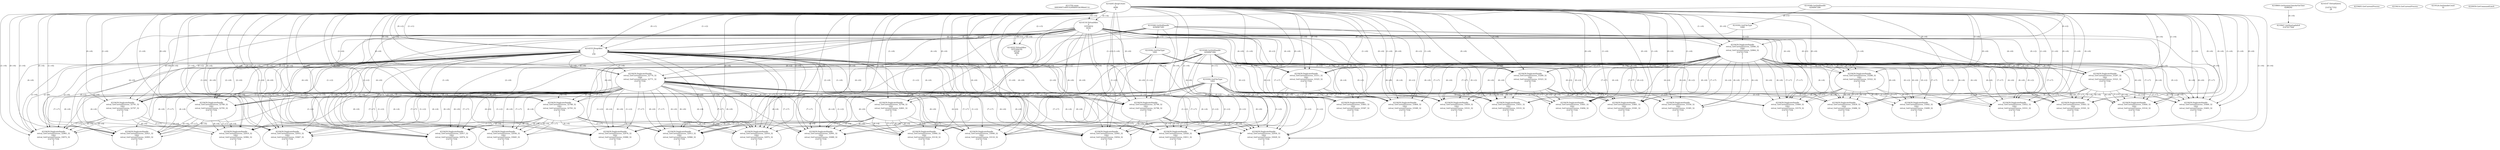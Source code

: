 // Global SCDG with merge call
digraph {
	0 [label="4213792.main
00830007c400142f0fd091bb38bb4114"]
	1 [label="4214265.HeapCreate
1
4096
0"]
	2 [label="4218869.GetSystemTimeAsFileTime
4288292"]
	3 [label="4214116.VirtualAlloc
0
33554432
8192
1"]
	1 -> 3 [label="(1-->4)"]
	1 -> 3 [label="(0-->4)"]
	4 [label="4214147.VirtualQuery

2147417352
28"]
	5 [label="4214222.VirtualAlloc
3255304192
65536
4096
4"]
	3 -> 5 [label="(0-->1)"]
	1 -> 5 [label="(2-->3)"]
	3 -> 5 [label="(0-->0)"]
	6 [label="4219047.GetStartupInfoA
2147417564"]
	2 -> 6 [label="(0-->0)"]
	7 [label="4219368.GetStdHandle
4294967286"]
	8 [label="4219392.GetFileType
1000"]
	7 -> 8 [label="(0-->1)"]
	9 [label="4219405.GetCurrentProcess
"]
	10 [label="4219414.GetCurrentProcess
"]
	11 [label="4219439.DuplicateHandle
retval_GetCurrentProcess_32846_32
1000
retval_GetCurrentProcess_32864_32
2147417556
0
1
2"]
	7 -> 11 [label="(0-->2)"]
	8 -> 11 [label="(1-->2)"]
	1 -> 11 [label="(1-->6)"]
	1 -> 11 [label="(0-->6)"]
	3 -> 11 [label="(4-->6)"]
	12 [label="4219368.GetStdHandle
4294967285"]
	13 [label="4219392.GetFileType
1001"]
	12 -> 13 [label="(0-->1)"]
	14 [label="4219439.DuplicateHandle
retval_GetCurrentProcess_33287_32
1001
retval_GetCurrentProcess_33321_32
2147417556
0
1
2"]
	12 -> 14 [label="(0-->2)"]
	13 -> 14 [label="(1-->2)"]
	11 -> 14 [label="(4-->4)"]
	1 -> 14 [label="(1-->6)"]
	1 -> 14 [label="(0-->6)"]
	3 -> 14 [label="(4-->6)"]
	11 -> 14 [label="(6-->6)"]
	11 -> 14 [label="(7-->7)"]
	15 [label="4219368.GetStdHandle
4294967284"]
	16 [label="4219392.GetFileType
1002"]
	15 -> 16 [label="(0-->1)"]
	17 [label="4219439.DuplicateHandle
retval_GetCurrentProcess_33452_32
1002
retval_GetCurrentProcess_33551_32
2147417556
0
1
2"]
	15 -> 17 [label="(0-->2)"]
	16 -> 17 [label="(1-->2)"]
	11 -> 17 [label="(4-->4)"]
	14 -> 17 [label="(4-->4)"]
	1 -> 17 [label="(1-->6)"]
	1 -> 17 [label="(0-->6)"]
	3 -> 17 [label="(4-->6)"]
	11 -> 17 [label="(6-->6)"]
	14 -> 17 [label="(6-->6)"]
	11 -> 17 [label="(7-->7)"]
	14 -> 17 [label="(7-->7)"]
	18 [label="4219524.SetHandleCount
32"]
	19 [label="4220059.GetCommandLineA
"]
	20 [label="4219439.DuplicateHandle
retval_GetCurrentProcess_33440_32
1002
retval_GetCurrentProcess_33493_32
2147417556
0
1
2"]
	15 -> 20 [label="(0-->2)"]
	16 -> 20 [label="(1-->2)"]
	11 -> 20 [label="(4-->4)"]
	14 -> 20 [label="(4-->4)"]
	1 -> 20 [label="(1-->6)"]
	1 -> 20 [label="(0-->6)"]
	3 -> 20 [label="(4-->6)"]
	11 -> 20 [label="(6-->6)"]
	14 -> 20 [label="(6-->6)"]
	11 -> 20 [label="(7-->7)"]
	14 -> 20 [label="(7-->7)"]
	21 [label="4219439.DuplicateHandle
retval_GetCurrentProcess_33356_32
1002
retval_GetCurrentProcess_33385_32
2147417556
0
1
2"]
	15 -> 21 [label="(0-->2)"]
	16 -> 21 [label="(1-->2)"]
	11 -> 21 [label="(4-->4)"]
	1 -> 21 [label="(1-->6)"]
	1 -> 21 [label="(0-->6)"]
	3 -> 21 [label="(4-->6)"]
	11 -> 21 [label="(6-->6)"]
	11 -> 21 [label="(7-->7)"]
	22 [label="4214333.HeapAlloc
1
1
256"]
	1 -> 22 [label="(1-->1)"]
	1 -> 22 [label="(0-->1)"]
	3 -> 22 [label="(4-->1)"]
	1 -> 22 [label="(1-->2)"]
	1 -> 22 [label="(0-->2)"]
	3 -> 22 [label="(4-->2)"]
	23 [label="4219439.DuplicateHandle
retval_GetCurrentProcess_32770_32
1000
retval_GetCurrentProcess_32771_32
2147417556
0
1
2"]
	7 -> 23 [label="(0-->2)"]
	8 -> 23 [label="(1-->2)"]
	1 -> 23 [label="(1-->6)"]
	1 -> 23 [label="(0-->6)"]
	3 -> 23 [label="(4-->6)"]
	22 -> 23 [label="(1-->6)"]
	22 -> 23 [label="(2-->6)"]
	24 [label="4219439.DuplicateHandle
retval_GetCurrentProcess_32788_32
1001
retval_GetCurrentProcess_32793_32
2147417556
0
1
2"]
	12 -> 24 [label="(0-->2)"]
	13 -> 24 [label="(1-->2)"]
	23 -> 24 [label="(4-->4)"]
	1 -> 24 [label="(1-->6)"]
	1 -> 24 [label="(0-->6)"]
	3 -> 24 [label="(4-->6)"]
	22 -> 24 [label="(1-->6)"]
	22 -> 24 [label="(2-->6)"]
	23 -> 24 [label="(6-->6)"]
	23 -> 24 [label="(7-->7)"]
	25 [label="4219439.DuplicateHandle
retval_GetCurrentProcess_32916_32
1002
retval_GetCurrentProcess_32972_32
2147417556
0
1
2"]
	15 -> 25 [label="(0-->2)"]
	16 -> 25 [label="(1-->2)"]
	23 -> 25 [label="(4-->4)"]
	24 -> 25 [label="(4-->4)"]
	1 -> 25 [label="(1-->6)"]
	1 -> 25 [label="(0-->6)"]
	3 -> 25 [label="(4-->6)"]
	22 -> 25 [label="(1-->6)"]
	22 -> 25 [label="(2-->6)"]
	23 -> 25 [label="(6-->6)"]
	24 -> 25 [label="(6-->6)"]
	23 -> 25 [label="(7-->7)"]
	24 -> 25 [label="(7-->7)"]
	26 [label="4219439.DuplicateHandle
retval_GetCurrentProcess_32917_32
1002
retval_GetCurrentProcess_32974_32
2147417556
0
1
2"]
	15 -> 26 [label="(0-->2)"]
	16 -> 26 [label="(1-->2)"]
	23 -> 26 [label="(4-->4)"]
	24 -> 26 [label="(4-->4)"]
	1 -> 26 [label="(1-->6)"]
	1 -> 26 [label="(0-->6)"]
	3 -> 26 [label="(4-->6)"]
	22 -> 26 [label="(1-->6)"]
	22 -> 26 [label="(2-->6)"]
	23 -> 26 [label="(6-->6)"]
	24 -> 26 [label="(6-->6)"]
	23 -> 26 [label="(7-->7)"]
	24 -> 26 [label="(7-->7)"]
	27 [label="4219439.DuplicateHandle
retval_GetCurrentProcess_32790_32
1001
retval_GetCurrentProcess_32796_32
2147417556
0
1
2"]
	12 -> 27 [label="(0-->2)"]
	13 -> 27 [label="(1-->2)"]
	23 -> 27 [label="(4-->4)"]
	1 -> 27 [label="(1-->6)"]
	1 -> 27 [label="(0-->6)"]
	3 -> 27 [label="(4-->6)"]
	22 -> 27 [label="(1-->6)"]
	22 -> 27 [label="(2-->6)"]
	23 -> 27 [label="(6-->6)"]
	23 -> 27 [label="(7-->7)"]
	28 [label="4219439.DuplicateHandle
retval_GetCurrentProcess_32926_32
1002
retval_GetCurrentProcess_33011_32
2147417556
0
1
2"]
	15 -> 28 [label="(0-->2)"]
	16 -> 28 [label="(1-->2)"]
	23 -> 28 [label="(4-->4)"]
	27 -> 28 [label="(4-->4)"]
	1 -> 28 [label="(1-->6)"]
	1 -> 28 [label="(0-->6)"]
	3 -> 28 [label="(4-->6)"]
	22 -> 28 [label="(1-->6)"]
	22 -> 28 [label="(2-->6)"]
	23 -> 28 [label="(6-->6)"]
	27 -> 28 [label="(6-->6)"]
	23 -> 28 [label="(7-->7)"]
	27 -> 28 [label="(7-->7)"]
	29 [label="4219439.DuplicateHandle
retval_GetCurrentProcess_32913_32
1002
retval_GetCurrentProcess_32966_32
2147417556
0
1
2"]
	15 -> 29 [label="(0-->2)"]
	16 -> 29 [label="(1-->2)"]
	23 -> 29 [label="(4-->4)"]
	24 -> 29 [label="(4-->4)"]
	1 -> 29 [label="(1-->6)"]
	1 -> 29 [label="(0-->6)"]
	3 -> 29 [label="(4-->6)"]
	22 -> 29 [label="(1-->6)"]
	22 -> 29 [label="(2-->6)"]
	23 -> 29 [label="(6-->6)"]
	24 -> 29 [label="(6-->6)"]
	23 -> 29 [label="(7-->7)"]
	24 -> 29 [label="(7-->7)"]
	30 [label="4219439.DuplicateHandle
retval_GetCurrentProcess_32930_32
1002
retval_GetCurrentProcess_33029_32
2147417556
0
1
2"]
	15 -> 30 [label="(0-->2)"]
	16 -> 30 [label="(1-->2)"]
	23 -> 30 [label="(4-->4)"]
	27 -> 30 [label="(4-->4)"]
	1 -> 30 [label="(1-->6)"]
	1 -> 30 [label="(0-->6)"]
	3 -> 30 [label="(4-->6)"]
	22 -> 30 [label="(1-->6)"]
	22 -> 30 [label="(2-->6)"]
	23 -> 30 [label="(6-->6)"]
	27 -> 30 [label="(6-->6)"]
	23 -> 30 [label="(7-->7)"]
	27 -> 30 [label="(7-->7)"]
	31 [label="4219439.DuplicateHandle
retval_GetCurrentProcess_32936_32
1002
retval_GetCurrentProcess_33045_32
2147417556
0
1
2"]
	15 -> 31 [label="(0-->2)"]
	16 -> 31 [label="(1-->2)"]
	23 -> 31 [label="(4-->4)"]
	24 -> 31 [label="(4-->4)"]
	1 -> 31 [label="(1-->6)"]
	1 -> 31 [label="(0-->6)"]
	3 -> 31 [label="(4-->6)"]
	22 -> 31 [label="(1-->6)"]
	22 -> 31 [label="(2-->6)"]
	23 -> 31 [label="(6-->6)"]
	24 -> 31 [label="(6-->6)"]
	23 -> 31 [label="(7-->7)"]
	24 -> 31 [label="(7-->7)"]
	32 [label="4219439.DuplicateHandle
retval_GetCurrentProcess_32789_32
1001
retval_GetCurrentProcess_32795_32
2147417556
0
1
2"]
	12 -> 32 [label="(0-->2)"]
	13 -> 32 [label="(1-->2)"]
	23 -> 32 [label="(4-->4)"]
	1 -> 32 [label="(1-->6)"]
	1 -> 32 [label="(0-->6)"]
	3 -> 32 [label="(4-->6)"]
	22 -> 32 [label="(1-->6)"]
	22 -> 32 [label="(2-->6)"]
	23 -> 32 [label="(6-->6)"]
	23 -> 32 [label="(7-->7)"]
	33 [label="4219439.DuplicateHandle
retval_GetCurrentProcess_32919_32
1002
retval_GetCurrentProcess_32982_32
2147417556
0
1
2"]
	15 -> 33 [label="(0-->2)"]
	16 -> 33 [label="(1-->2)"]
	23 -> 33 [label="(4-->4)"]
	32 -> 33 [label="(4-->4)"]
	1 -> 33 [label="(1-->6)"]
	1 -> 33 [label="(0-->6)"]
	3 -> 33 [label="(4-->6)"]
	22 -> 33 [label="(1-->6)"]
	22 -> 33 [label="(2-->6)"]
	23 -> 33 [label="(6-->6)"]
	32 -> 33 [label="(6-->6)"]
	23 -> 33 [label="(7-->7)"]
	32 -> 33 [label="(7-->7)"]
	34 [label="4219439.DuplicateHandle
retval_GetCurrentProcess_32921_32
1002
retval_GetCurrentProcess_32993_32
2147417556
0
1
2"]
	15 -> 34 [label="(0-->2)"]
	16 -> 34 [label="(1-->2)"]
	23 -> 34 [label="(4-->4)"]
	32 -> 34 [label="(4-->4)"]
	1 -> 34 [label="(1-->6)"]
	1 -> 34 [label="(0-->6)"]
	3 -> 34 [label="(4-->6)"]
	22 -> 34 [label="(1-->6)"]
	22 -> 34 [label="(2-->6)"]
	23 -> 34 [label="(6-->6)"]
	32 -> 34 [label="(6-->6)"]
	23 -> 34 [label="(7-->7)"]
	32 -> 34 [label="(7-->7)"]
	35 [label="4219439.DuplicateHandle
retval_GetCurrentProcess_32945_32
1002
retval_GetCurrentProcess_33054_32
2147417556
0
1
2"]
	15 -> 35 [label="(0-->2)"]
	16 -> 35 [label="(1-->2)"]
	23 -> 35 [label="(4-->4)"]
	27 -> 35 [label="(4-->4)"]
	1 -> 35 [label="(1-->6)"]
	1 -> 35 [label="(0-->6)"]
	3 -> 35 [label="(4-->6)"]
	22 -> 35 [label="(1-->6)"]
	22 -> 35 [label="(2-->6)"]
	23 -> 35 [label="(6-->6)"]
	27 -> 35 [label="(6-->6)"]
	23 -> 35 [label="(7-->7)"]
	27 -> 35 [label="(7-->7)"]
	36 [label="4219439.DuplicateHandle
retval_GetCurrentProcess_32794_32
1001
retval_GetCurrentProcess_32801_32
2147417556
0
1
2"]
	12 -> 36 [label="(0-->2)"]
	13 -> 36 [label="(1-->2)"]
	23 -> 36 [label="(4-->4)"]
	1 -> 36 [label="(1-->6)"]
	1 -> 36 [label="(0-->6)"]
	3 -> 36 [label="(4-->6)"]
	22 -> 36 [label="(1-->6)"]
	22 -> 36 [label="(2-->6)"]
	23 -> 36 [label="(6-->6)"]
	23 -> 36 [label="(7-->7)"]
	37 [label="4219439.DuplicateHandle
retval_GetCurrentProcess_32976_32
1002
retval_GetCurrentProcess_33080_32
2147417556
0
1
2"]
	15 -> 37 [label="(0-->2)"]
	16 -> 37 [label="(1-->2)"]
	23 -> 37 [label="(4-->4)"]
	36 -> 37 [label="(4-->4)"]
	1 -> 37 [label="(1-->6)"]
	1 -> 37 [label="(0-->6)"]
	3 -> 37 [label="(4-->6)"]
	22 -> 37 [label="(1-->6)"]
	22 -> 37 [label="(2-->6)"]
	23 -> 37 [label="(6-->6)"]
	36 -> 37 [label="(6-->6)"]
	23 -> 37 [label="(7-->7)"]
	36 -> 37 [label="(7-->7)"]
	38 [label="4219439.DuplicateHandle
retval_GetCurrentProcess_32991_32
1002
retval_GetCurrentProcess_33089_32
2147417556
0
1
2"]
	15 -> 38 [label="(0-->2)"]
	16 -> 38 [label="(1-->2)"]
	23 -> 38 [label="(4-->4)"]
	36 -> 38 [label="(4-->4)"]
	1 -> 38 [label="(1-->6)"]
	1 -> 38 [label="(0-->6)"]
	3 -> 38 [label="(4-->6)"]
	22 -> 38 [label="(1-->6)"]
	22 -> 38 [label="(2-->6)"]
	23 -> 38 [label="(6-->6)"]
	36 -> 38 [label="(6-->6)"]
	23 -> 38 [label="(7-->7)"]
	36 -> 38 [label="(7-->7)"]
	39 [label="4219439.DuplicateHandle
retval_GetCurrentProcess_33060_32
1002
retval_GetCurrentProcess_33118_32
2147417556
0
1
2"]
	15 -> 39 [label="(0-->2)"]
	16 -> 39 [label="(1-->2)"]
	23 -> 39 [label="(4-->4)"]
	36 -> 39 [label="(4-->4)"]
	1 -> 39 [label="(1-->6)"]
	1 -> 39 [label="(0-->6)"]
	3 -> 39 [label="(4-->6)"]
	22 -> 39 [label="(1-->6)"]
	22 -> 39 [label="(2-->6)"]
	23 -> 39 [label="(6-->6)"]
	36 -> 39 [label="(6-->6)"]
	23 -> 39 [label="(7-->7)"]
	36 -> 39 [label="(7-->7)"]
	40 [label="4219439.DuplicateHandle
retval_GetCurrentProcess_32791_32
1001
retval_GetCurrentProcess_32797_32
2147417556
0
1
2"]
	12 -> 40 [label="(0-->2)"]
	13 -> 40 [label="(1-->2)"]
	23 -> 40 [label="(4-->4)"]
	1 -> 40 [label="(1-->6)"]
	1 -> 40 [label="(0-->6)"]
	3 -> 40 [label="(4-->6)"]
	22 -> 40 [label="(1-->6)"]
	22 -> 40 [label="(2-->6)"]
	23 -> 40 [label="(6-->6)"]
	23 -> 40 [label="(7-->7)"]
	41 [label="4219439.DuplicateHandle
retval_GetCurrentProcess_32955_32
1002
retval_GetCurrentProcess_33067_32
2147417556
0
1
2"]
	15 -> 41 [label="(0-->2)"]
	16 -> 41 [label="(1-->2)"]
	23 -> 41 [label="(4-->4)"]
	40 -> 41 [label="(4-->4)"]
	1 -> 41 [label="(1-->6)"]
	1 -> 41 [label="(0-->6)"]
	3 -> 41 [label="(4-->6)"]
	22 -> 41 [label="(1-->6)"]
	22 -> 41 [label="(2-->6)"]
	23 -> 41 [label="(6-->6)"]
	40 -> 41 [label="(6-->6)"]
	23 -> 41 [label="(7-->7)"]
	40 -> 41 [label="(7-->7)"]
	42 [label="4219439.DuplicateHandle
retval_GetCurrentProcess_32965_32
1002
retval_GetCurrentProcess_33072_32
2147417556
0
1
2"]
	15 -> 42 [label="(0-->2)"]
	16 -> 42 [label="(1-->2)"]
	23 -> 42 [label="(4-->4)"]
	40 -> 42 [label="(4-->4)"]
	1 -> 42 [label="(1-->6)"]
	1 -> 42 [label="(0-->6)"]
	3 -> 42 [label="(4-->6)"]
	22 -> 42 [label="(1-->6)"]
	22 -> 42 [label="(2-->6)"]
	23 -> 42 [label="(6-->6)"]
	40 -> 42 [label="(6-->6)"]
	23 -> 42 [label="(7-->7)"]
	40 -> 42 [label="(7-->7)"]
	43 [label="4219439.DuplicateHandle
retval_GetCurrentProcess_33040_32
1002
retval_GetCurrentProcess_33110_32
2147417556
0
1
2"]
	15 -> 43 [label="(0-->2)"]
	16 -> 43 [label="(1-->2)"]
	23 -> 43 [label="(4-->4)"]
	36 -> 43 [label="(4-->4)"]
	1 -> 43 [label="(1-->6)"]
	1 -> 43 [label="(0-->6)"]
	3 -> 43 [label="(4-->6)"]
	22 -> 43 [label="(1-->6)"]
	22 -> 43 [label="(2-->6)"]
	23 -> 43 [label="(6-->6)"]
	36 -> 43 [label="(6-->6)"]
	23 -> 43 [label="(7-->7)"]
	36 -> 43 [label="(7-->7)"]
	44 [label="4219439.DuplicateHandle
retval_GetCurrentProcess_33288_32
1001
retval_GetCurrentProcess_33322_32
2147417556
0
1
2"]
	12 -> 44 [label="(0-->2)"]
	13 -> 44 [label="(1-->2)"]
	11 -> 44 [label="(4-->4)"]
	1 -> 44 [label="(1-->6)"]
	1 -> 44 [label="(0-->6)"]
	3 -> 44 [label="(4-->6)"]
	11 -> 44 [label="(6-->6)"]
	11 -> 44 [label="(7-->7)"]
	45 [label="4219439.DuplicateHandle
retval_GetCurrentProcess_33439_32
1002
retval_GetCurrentProcess_33486_32
2147417556
0
1
2"]
	15 -> 45 [label="(0-->2)"]
	16 -> 45 [label="(1-->2)"]
	11 -> 45 [label="(4-->4)"]
	44 -> 45 [label="(4-->4)"]
	1 -> 45 [label="(1-->6)"]
	1 -> 45 [label="(0-->6)"]
	3 -> 45 [label="(4-->6)"]
	11 -> 45 [label="(6-->6)"]
	44 -> 45 [label="(6-->6)"]
	11 -> 45 [label="(7-->7)"]
	44 -> 45 [label="(7-->7)"]
	46 [label="4219439.DuplicateHandle
retval_GetCurrentProcess_33442_32
1002
retval_GetCurrentProcess_33499_32
2147417556
0
1
2"]
	15 -> 46 [label="(0-->2)"]
	16 -> 46 [label="(1-->2)"]
	11 -> 46 [label="(4-->4)"]
	44 -> 46 [label="(4-->4)"]
	1 -> 46 [label="(1-->6)"]
	1 -> 46 [label="(0-->6)"]
	3 -> 46 [label="(4-->6)"]
	11 -> 46 [label="(6-->6)"]
	44 -> 46 [label="(6-->6)"]
	11 -> 46 [label="(7-->7)"]
	44 -> 46 [label="(7-->7)"]
	47 [label="4219439.DuplicateHandle
retval_GetCurrentProcess_33289_32
1001
retval_GetCurrentProcess_33323_32
2147417556
0
1
2"]
	12 -> 47 [label="(0-->2)"]
	13 -> 47 [label="(1-->2)"]
	11 -> 47 [label="(4-->4)"]
	1 -> 47 [label="(1-->6)"]
	1 -> 47 [label="(0-->6)"]
	3 -> 47 [label="(4-->6)"]
	11 -> 47 [label="(6-->6)"]
	11 -> 47 [label="(7-->7)"]
	48 [label="4219439.DuplicateHandle
retval_GetCurrentProcess_33450_32
1002
retval_GetCurrentProcess_33531_32
2147417556
0
1
2"]
	15 -> 48 [label="(0-->2)"]
	16 -> 48 [label="(1-->2)"]
	11 -> 48 [label="(4-->4)"]
	47 -> 48 [label="(4-->4)"]
	1 -> 48 [label="(1-->6)"]
	1 -> 48 [label="(0-->6)"]
	3 -> 48 [label="(4-->6)"]
	11 -> 48 [label="(6-->6)"]
	47 -> 48 [label="(6-->6)"]
	11 -> 48 [label="(7-->7)"]
	47 -> 48 [label="(7-->7)"]
	49 [label="4219439.DuplicateHandle
retval_GetCurrentProcess_33451_32
1002
retval_GetCurrentProcess_33533_32
2147417556
0
1
2"]
	15 -> 49 [label="(0-->2)"]
	16 -> 49 [label="(1-->2)"]
	11 -> 49 [label="(4-->4)"]
	47 -> 49 [label="(4-->4)"]
	1 -> 49 [label="(1-->6)"]
	1 -> 49 [label="(0-->6)"]
	3 -> 49 [label="(4-->6)"]
	11 -> 49 [label="(6-->6)"]
	47 -> 49 [label="(6-->6)"]
	11 -> 49 [label="(7-->7)"]
	47 -> 49 [label="(7-->7)"]
	50 [label="4219439.DuplicateHandle
retval_GetCurrentProcess_33441_32
1002
retval_GetCurrentProcess_33494_32
2147417556
0
1
2"]
	15 -> 50 [label="(0-->2)"]
	16 -> 50 [label="(1-->2)"]
	11 -> 50 [label="(4-->4)"]
	47 -> 50 [label="(4-->4)"]
	1 -> 50 [label="(1-->6)"]
	1 -> 50 [label="(0-->6)"]
	3 -> 50 [label="(4-->6)"]
	11 -> 50 [label="(6-->6)"]
	47 -> 50 [label="(6-->6)"]
	11 -> 50 [label="(7-->7)"]
	47 -> 50 [label="(7-->7)"]
	51 [label="4219439.DuplicateHandle
retval_GetCurrentProcess_33443_32
1002
retval_GetCurrentProcess_33501_32
2147417556
0
1
2"]
	15 -> 51 [label="(0-->2)"]
	16 -> 51 [label="(1-->2)"]
	11 -> 51 [label="(4-->4)"]
	14 -> 51 [label="(4-->4)"]
	1 -> 51 [label="(1-->6)"]
	1 -> 51 [label="(0-->6)"]
	3 -> 51 [label="(4-->6)"]
	11 -> 51 [label="(6-->6)"]
	14 -> 51 [label="(6-->6)"]
	11 -> 51 [label="(7-->7)"]
	14 -> 51 [label="(7-->7)"]
	52 [label="4219439.DuplicateHandle
retval_GetCurrentProcess_33461_32
1002
retval_GetCurrentProcess_33581_32
2147417556
0
1
2"]
	15 -> 52 [label="(0-->2)"]
	16 -> 52 [label="(1-->2)"]
	11 -> 52 [label="(4-->4)"]
	47 -> 52 [label="(4-->4)"]
	1 -> 52 [label="(1-->6)"]
	1 -> 52 [label="(0-->6)"]
	3 -> 52 [label="(4-->6)"]
	11 -> 52 [label="(6-->6)"]
	47 -> 52 [label="(6-->6)"]
	11 -> 52 [label="(7-->7)"]
	47 -> 52 [label="(7-->7)"]
	53 [label="4219439.DuplicateHandle
retval_GetCurrentProcess_33460_32
1002
retval_GetCurrentProcess_33579_32
2147417556
0
1
2"]
	15 -> 53 [label="(0-->2)"]
	16 -> 53 [label="(1-->2)"]
	11 -> 53 [label="(4-->4)"]
	44 -> 53 [label="(4-->4)"]
	1 -> 53 [label="(1-->6)"]
	1 -> 53 [label="(0-->6)"]
	3 -> 53 [label="(4-->6)"]
	11 -> 53 [label="(6-->6)"]
	44 -> 53 [label="(6-->6)"]
	11 -> 53 [label="(7-->7)"]
	44 -> 53 [label="(7-->7)"]
	54 [label="4219439.DuplicateHandle
retval_GetCurrentProcess_33444_32
1002
retval_GetCurrentProcess_33516_32
2147417556
0
1
2"]
	15 -> 54 [label="(0-->2)"]
	16 -> 54 [label="(1-->2)"]
	11 -> 54 [label="(4-->4)"]
	14 -> 54 [label="(4-->4)"]
	1 -> 54 [label="(1-->6)"]
	1 -> 54 [label="(0-->6)"]
	3 -> 54 [label="(4-->6)"]
	11 -> 54 [label="(6-->6)"]
	14 -> 54 [label="(6-->6)"]
	11 -> 54 [label="(7-->7)"]
	14 -> 54 [label="(7-->7)"]
	55 [label="4219439.DuplicateHandle
retval_GetCurrentProcess_33311_32
1001
retval_GetCurrentProcess_33325_32
2147417556
0
1
2"]
	12 -> 55 [label="(0-->2)"]
	13 -> 55 [label="(1-->2)"]
	11 -> 55 [label="(4-->4)"]
	1 -> 55 [label="(1-->6)"]
	1 -> 55 [label="(0-->6)"]
	3 -> 55 [label="(4-->6)"]
	11 -> 55 [label="(6-->6)"]
	11 -> 55 [label="(7-->7)"]
	56 [label="4219439.DuplicateHandle
retval_GetCurrentProcess_33463_32
1002
retval_GetCurrentProcess_33587_32
2147417556
0
1
2"]
	15 -> 56 [label="(0-->2)"]
	16 -> 56 [label="(1-->2)"]
	11 -> 56 [label="(4-->4)"]
	55 -> 56 [label="(4-->4)"]
	1 -> 56 [label="(1-->6)"]
	1 -> 56 [label="(0-->6)"]
	3 -> 56 [label="(4-->6)"]
	11 -> 56 [label="(6-->6)"]
	55 -> 56 [label="(6-->6)"]
	11 -> 56 [label="(7-->7)"]
	55 -> 56 [label="(7-->7)"]
	57 [label="4219439.DuplicateHandle
retval_GetCurrentProcess_33464_32
1002
retval_GetCurrentProcess_33589_32
2147417556
0
1
2"]
	15 -> 57 [label="(0-->2)"]
	16 -> 57 [label="(1-->2)"]
	11 -> 57 [label="(4-->4)"]
	55 -> 57 [label="(4-->4)"]
	1 -> 57 [label="(1-->6)"]
	1 -> 57 [label="(0-->6)"]
	3 -> 57 [label="(4-->6)"]
	11 -> 57 [label="(6-->6)"]
	55 -> 57 [label="(6-->6)"]
	11 -> 57 [label="(7-->7)"]
	55 -> 57 [label="(7-->7)"]
}

